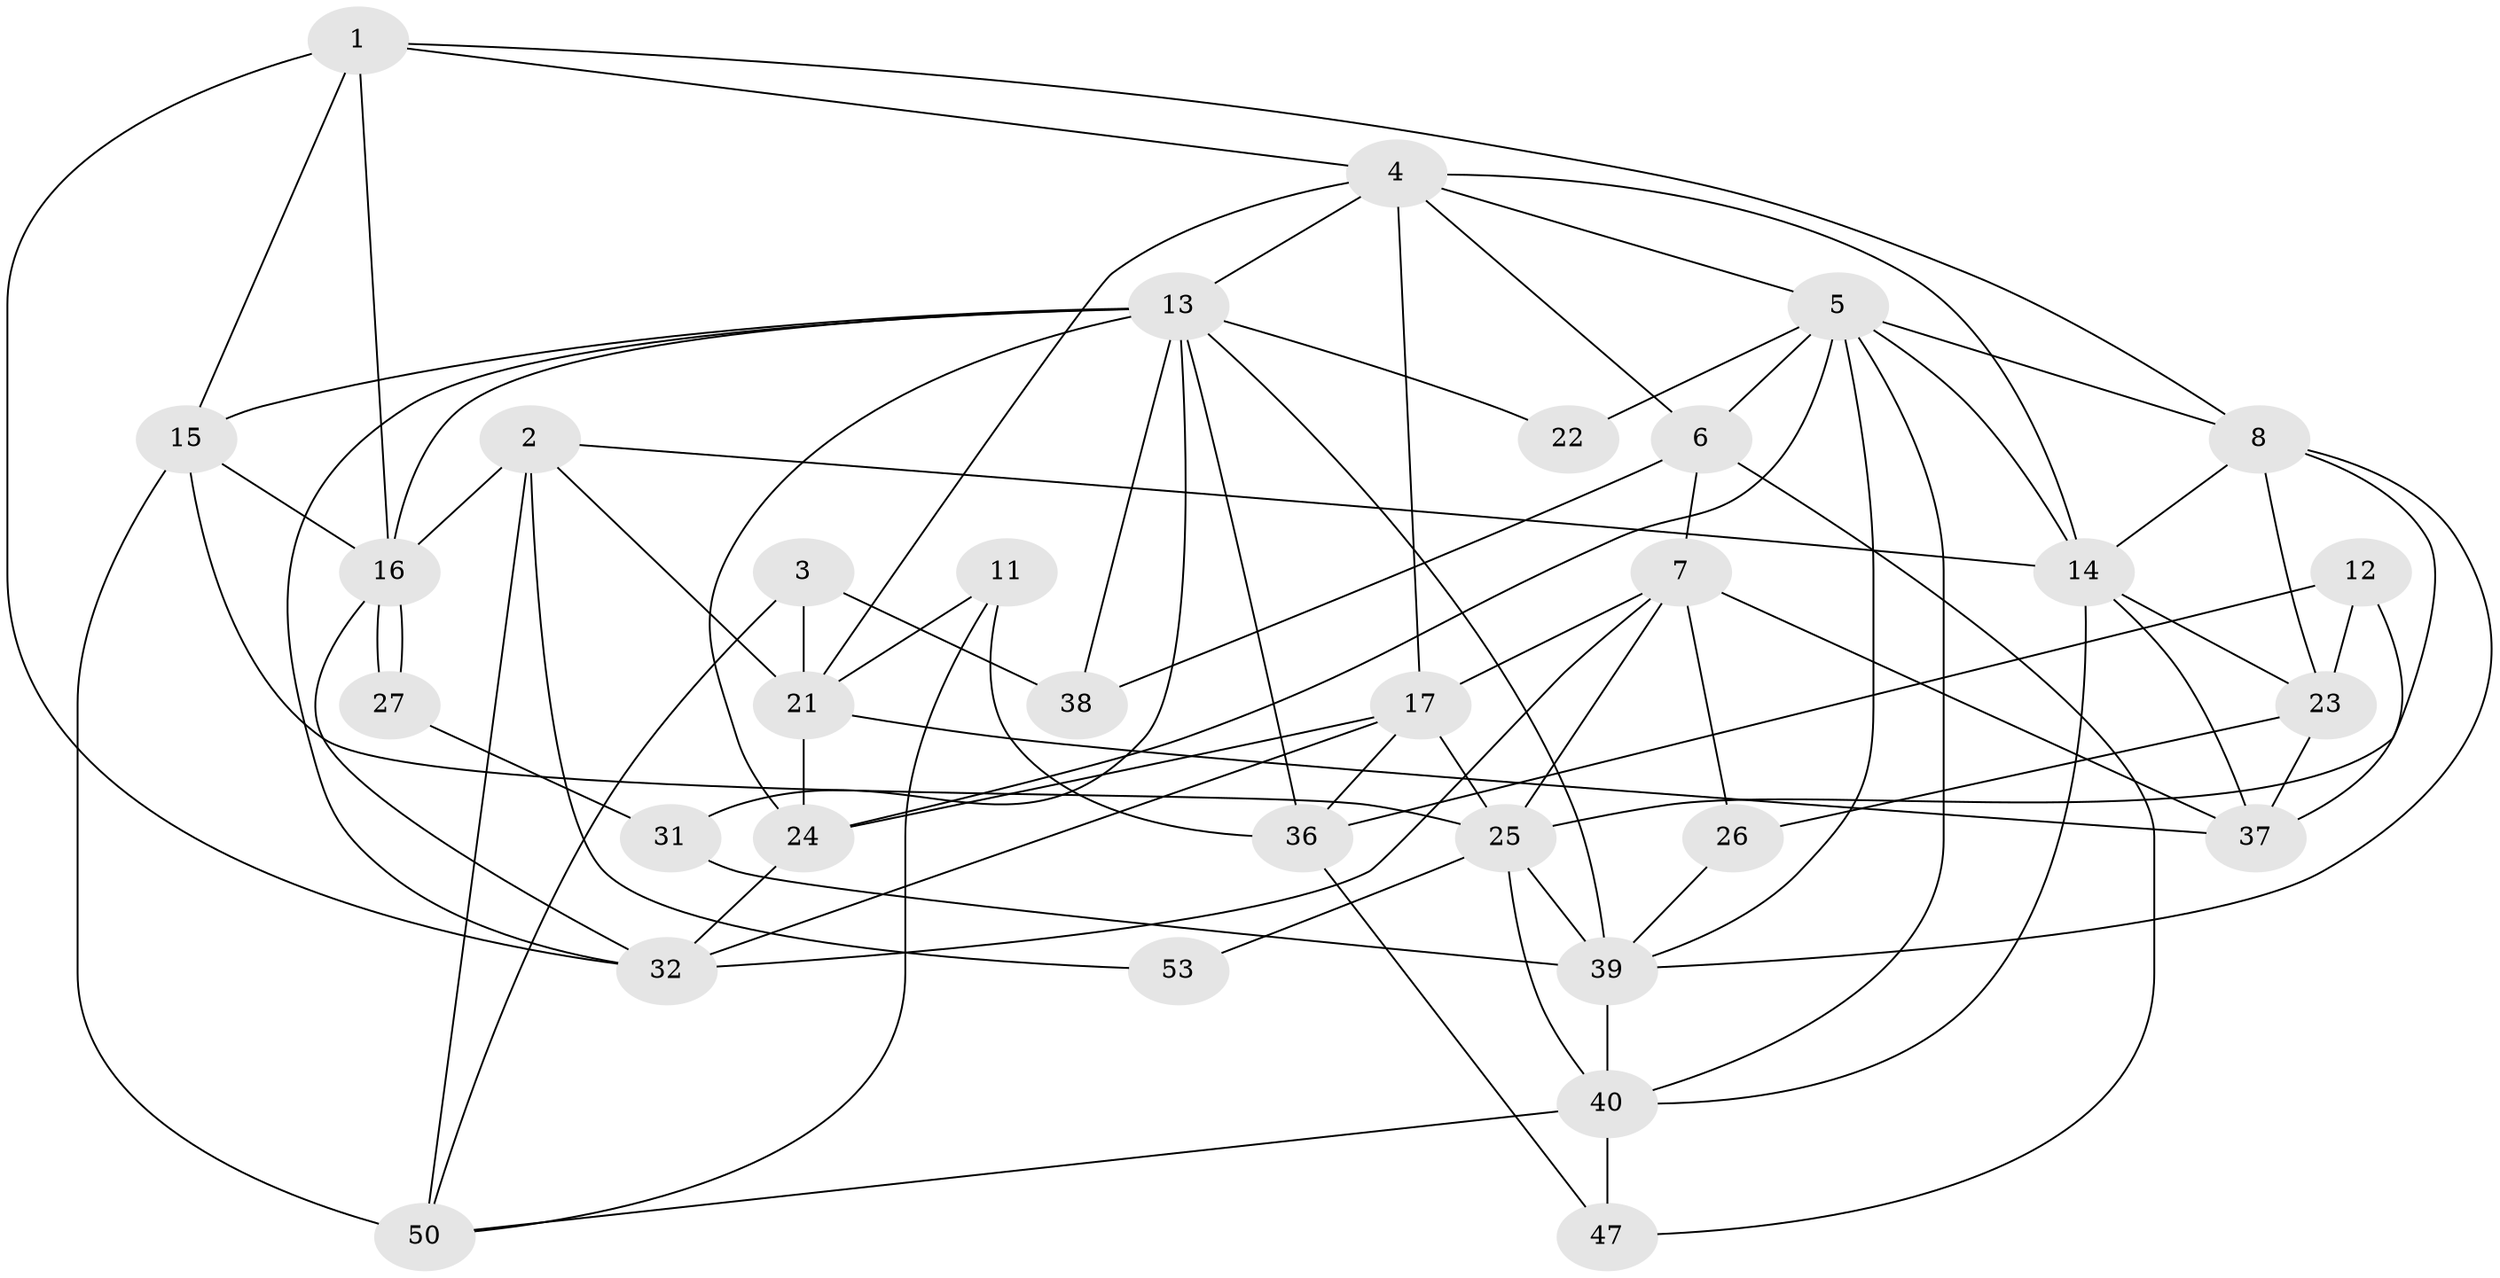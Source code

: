 // original degree distribution, {4: 0.2777777777777778, 3: 0.2777777777777778, 5: 0.2222222222222222, 6: 0.05555555555555555, 7: 0.05555555555555555, 2: 0.1111111111111111}
// Generated by graph-tools (version 1.1) at 2025/11/02/27/25 16:11:21]
// undirected, 32 vertices, 81 edges
graph export_dot {
graph [start="1"]
  node [color=gray90,style=filled];
  1 [super="+18"];
  2 [super="+9"];
  3;
  4 [super="+30"];
  5 [super="+43"];
  6;
  7 [super="+10"];
  8 [super="+44"];
  11 [super="+41"];
  12;
  13 [super="+28"];
  14 [super="+19"];
  15 [super="+20"];
  16 [super="+29"];
  17 [super="+51"];
  21 [super="+54"];
  22;
  23 [super="+33"];
  24 [super="+52"];
  25 [super="+35"];
  26;
  27;
  31 [super="+48"];
  32 [super="+34"];
  36 [super="+45"];
  37 [super="+42"];
  38;
  39 [super="+49"];
  40 [super="+46"];
  47;
  50;
  53;
  1 -- 15;
  1 -- 16;
  1 -- 4;
  1 -- 8;
  1 -- 32;
  2 -- 50;
  2 -- 21;
  2 -- 14;
  2 -- 16;
  2 -- 53;
  3 -- 50;
  3 -- 21;
  3 -- 38;
  4 -- 13;
  4 -- 21;
  4 -- 5;
  4 -- 17;
  4 -- 6;
  4 -- 14;
  5 -- 14;
  5 -- 6;
  5 -- 39;
  5 -- 22;
  5 -- 40;
  5 -- 24;
  5 -- 8;
  6 -- 38;
  6 -- 7;
  6 -- 47;
  7 -- 37;
  7 -- 17;
  7 -- 26;
  7 -- 25;
  7 -- 32;
  8 -- 39 [weight=2];
  8 -- 25;
  8 -- 23;
  8 -- 14;
  11 -- 36;
  11 -- 21;
  11 -- 50;
  12 -- 36;
  12 -- 23;
  12 -- 37;
  13 -- 39 [weight=2];
  13 -- 31;
  13 -- 38;
  13 -- 16;
  13 -- 32;
  13 -- 22;
  13 -- 24;
  13 -- 15;
  13 -- 36;
  14 -- 37;
  14 -- 40;
  14 -- 23;
  15 -- 25;
  15 -- 16;
  15 -- 50;
  16 -- 27;
  16 -- 27;
  16 -- 32;
  17 -- 36;
  17 -- 25;
  17 -- 24;
  17 -- 32;
  21 -- 24;
  21 -- 37;
  23 -- 26;
  23 -- 37;
  24 -- 32;
  25 -- 40;
  25 -- 53;
  25 -- 39;
  26 -- 39;
  27 -- 31;
  31 -- 39 [weight=2];
  36 -- 47;
  39 -- 40;
  40 -- 50;
  40 -- 47;
}
